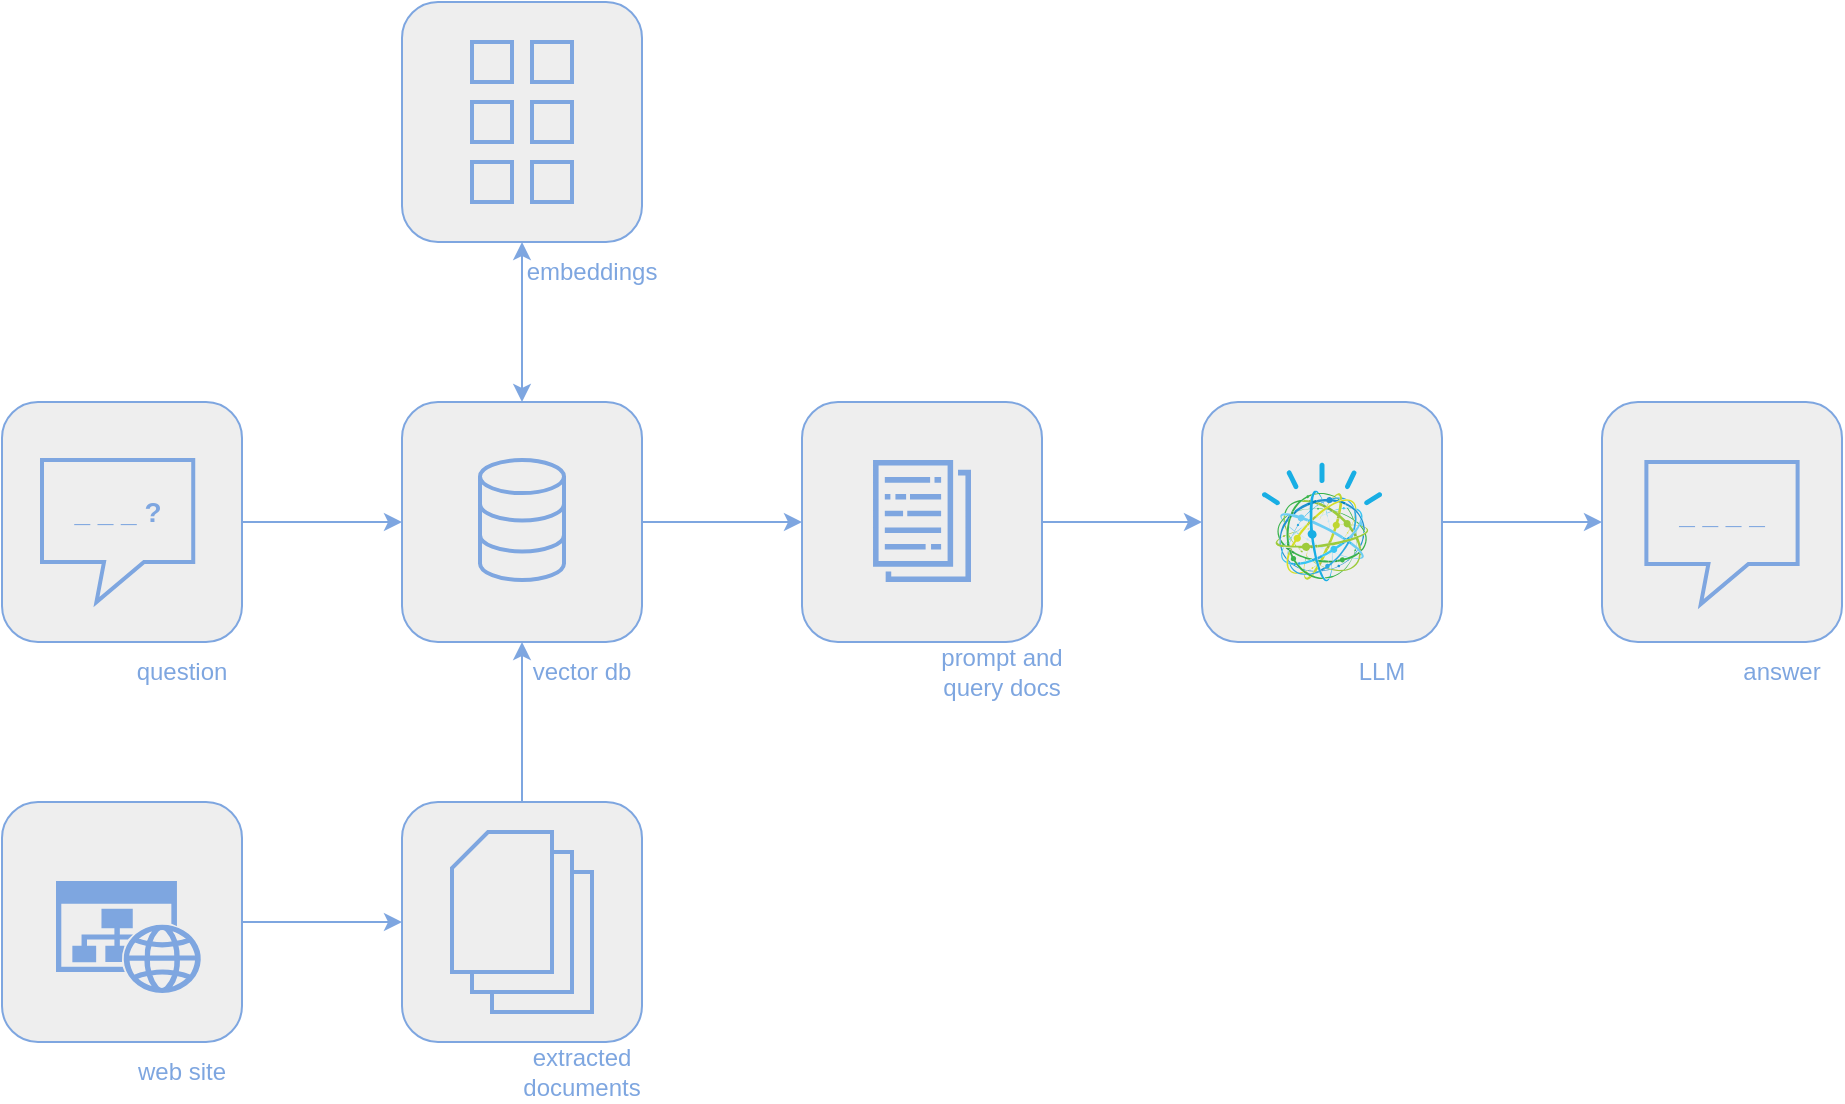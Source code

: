 <mxfile version="24.0.4" type="device">
  <diagram name="Page-1" id="rsx9GXTSGTZzH6Fpckrr">
    <mxGraphModel dx="378" dy="321" grid="1" gridSize="10" guides="1" tooltips="1" connect="1" arrows="1" fold="1" page="1" pageScale="1" pageWidth="827" pageHeight="1169" math="0" shadow="0">
      <root>
        <mxCell id="0" />
        <mxCell id="1" parent="0" />
        <mxCell id="IatQDoGB5REz5REVIrck-5" value="" style="rounded=1;whiteSpace=wrap;html=1;fillColor=#eeeeee;strokeColor=#7EA6E0;" vertex="1" parent="1">
          <mxGeometry x="320" y="440" width="120" height="120" as="geometry" />
        </mxCell>
        <mxCell id="IatQDoGB5REz5REVIrck-39" style="edgeStyle=orthogonalEdgeStyle;rounded=0;orthogonalLoop=1;jettySize=auto;html=1;entryX=0;entryY=0.5;entryDx=0;entryDy=0;strokeColor=#7EA6E0;" edge="1" parent="1" source="IatQDoGB5REz5REVIrck-29" target="IatQDoGB5REz5REVIrck-38">
          <mxGeometry relative="1" as="geometry" />
        </mxCell>
        <mxCell id="IatQDoGB5REz5REVIrck-29" value="" style="rounded=1;whiteSpace=wrap;html=1;fillColor=#eeeeee;strokeColor=#7EA6E0;" vertex="1" parent="1">
          <mxGeometry x="720" y="240" width="120" height="120" as="geometry" />
        </mxCell>
        <mxCell id="IatQDoGB5REz5REVIrck-11" style="edgeStyle=orthogonalEdgeStyle;rounded=0;orthogonalLoop=1;jettySize=auto;html=1;strokeColor=#7EA6E0;" edge="1" parent="1" source="IatQDoGB5REz5REVIrck-10" target="IatQDoGB5REz5REVIrck-5">
          <mxGeometry relative="1" as="geometry" />
        </mxCell>
        <mxCell id="IatQDoGB5REz5REVIrck-10" value="" style="rounded=1;whiteSpace=wrap;html=1;fillColor=#eeeeee;strokeColor=#7EA6E0;" vertex="1" parent="1">
          <mxGeometry x="120" y="440" width="120" height="120" as="geometry" />
        </mxCell>
        <mxCell id="IatQDoGB5REz5REVIrck-7" style="edgeStyle=orthogonalEdgeStyle;rounded=0;orthogonalLoop=1;jettySize=auto;html=1;entryX=0;entryY=0.5;entryDx=0;entryDy=0;strokeColor=#7EA6E0;" edge="1" parent="1" source="IatQDoGB5REz5REVIrck-1" target="IatQDoGB5REz5REVIrck-3">
          <mxGeometry relative="1" as="geometry" />
        </mxCell>
        <mxCell id="IatQDoGB5REz5REVIrck-1" value="" style="rounded=1;whiteSpace=wrap;html=1;fillColor=#eeeeee;strokeColor=#7EA6E0;" vertex="1" parent="1">
          <mxGeometry x="120" y="240" width="120" height="120" as="geometry" />
        </mxCell>
        <mxCell id="IatQDoGB5REz5REVIrck-22" style="edgeStyle=orthogonalEdgeStyle;rounded=0;orthogonalLoop=1;jettySize=auto;html=1;strokeColor=#7EA6E0;" edge="1" parent="1" source="IatQDoGB5REz5REVIrck-3" target="IatQDoGB5REz5REVIrck-21">
          <mxGeometry relative="1" as="geometry" />
        </mxCell>
        <mxCell id="IatQDoGB5REz5REVIrck-3" value="" style="rounded=1;whiteSpace=wrap;html=1;fillColor=#eeeeee;strokeColor=#7EA6E0;" vertex="1" parent="1">
          <mxGeometry x="320" y="240" width="120" height="120" as="geometry" />
        </mxCell>
        <mxCell id="IatQDoGB5REz5REVIrck-4" value="" style="html=1;verticalLabelPosition=bottom;align=center;labelBackgroundColor=#ffffff;verticalAlign=top;strokeWidth=2;strokeColor=#7EA6E0;shadow=0;dashed=0;shape=mxgraph.ios7.icons.data;fillColor=none;" vertex="1" parent="1">
          <mxGeometry x="359" y="269" width="42" height="60" as="geometry" />
        </mxCell>
        <mxCell id="IatQDoGB5REz5REVIrck-6" style="edgeStyle=orthogonalEdgeStyle;rounded=0;orthogonalLoop=1;jettySize=auto;html=1;entryX=0.5;entryY=1;entryDx=0;entryDy=0;strokeColor=#7EA6E0;" edge="1" parent="1" source="IatQDoGB5REz5REVIrck-5" target="IatQDoGB5REz5REVIrck-3">
          <mxGeometry relative="1" as="geometry" />
        </mxCell>
        <mxCell id="IatQDoGB5REz5REVIrck-9" value="" style="verticalLabelPosition=bottom;html=1;verticalAlign=top;align=center;strokeColor=#7EA6E0;fillColor=#7EA6E0;shape=mxgraph.azure.website_generic;pointerEvents=1;" vertex="1" parent="1">
          <mxGeometry x="147.5" y="480" width="72.5" height="55" as="geometry" />
        </mxCell>
        <mxCell id="IatQDoGB5REz5REVIrck-13" style="edgeStyle=orthogonalEdgeStyle;rounded=0;orthogonalLoop=1;jettySize=auto;html=1;startArrow=classic;startFill=1;strokeColor=#7EA6E0;" edge="1" parent="1" source="IatQDoGB5REz5REVIrck-12" target="IatQDoGB5REz5REVIrck-3">
          <mxGeometry relative="1" as="geometry" />
        </mxCell>
        <mxCell id="IatQDoGB5REz5REVIrck-12" value="" style="rounded=1;whiteSpace=wrap;html=1;fillColor=#eeeeee;strokeColor=#7EA6E0;" vertex="1" parent="1">
          <mxGeometry x="320" y="40" width="120" height="120" as="geometry" />
        </mxCell>
        <mxCell id="IatQDoGB5REz5REVIrck-20" value="" style="group;strokeColor=none;container=0;" vertex="1" connectable="0" parent="1">
          <mxGeometry x="355" y="60" width="50" height="80" as="geometry" />
        </mxCell>
        <mxCell id="IatQDoGB5REz5REVIrck-30" style="edgeStyle=orthogonalEdgeStyle;rounded=0;orthogonalLoop=1;jettySize=auto;html=1;entryX=0;entryY=0.5;entryDx=0;entryDy=0;strokeColor=#7EA6E0;" edge="1" parent="1" source="IatQDoGB5REz5REVIrck-21" target="IatQDoGB5REz5REVIrck-29">
          <mxGeometry relative="1" as="geometry" />
        </mxCell>
        <mxCell id="IatQDoGB5REz5REVIrck-21" value="" style="rounded=1;whiteSpace=wrap;html=1;fillColor=#eeeeee;strokeColor=#7EA6E0;" vertex="1" parent="1">
          <mxGeometry x="520" y="240" width="120" height="120" as="geometry" />
        </mxCell>
        <mxCell id="IatQDoGB5REz5REVIrck-26" value="" style="sketch=0;outlineConnect=0;fontColor=#232F3E;gradientColor=none;fillColor=#7EA6E0;strokeColor=#7EA6E0;dashed=0;verticalLabelPosition=bottom;verticalAlign=top;align=center;html=1;fontSize=12;fontStyle=0;aspect=fixed;pointerEvents=1;shape=mxgraph.aws4.data_set;" vertex="1" parent="1">
          <mxGeometry x="555.37" y="269" width="49.27" height="61" as="geometry" />
        </mxCell>
        <mxCell id="IatQDoGB5REz5REVIrck-28" value="" style="image;aspect=fixed;perimeter=ellipsePerimeter;html=1;align=center;shadow=0;dashed=0;fontColor=#4277BB;labelBackgroundColor=default;fontSize=12;spacingTop=3;image=img/lib/ibm/miscellaneous/cognitive_services.svg;strokeColor=#7EA6E0;" vertex="1" parent="1">
          <mxGeometry x="750" y="270" width="60" height="60" as="geometry" />
        </mxCell>
        <mxCell id="IatQDoGB5REz5REVIrck-34" value="" style="group;strokeColor=none;" vertex="1" connectable="0" parent="1">
          <mxGeometry x="345" y="455" width="70" height="90" as="geometry" />
        </mxCell>
        <mxCell id="IatQDoGB5REz5REVIrck-32" value="" style="shape=card;whiteSpace=wrap;html=1;size=18;fillColor=#eeeeee;strokeColor=#7EA6E0;strokeWidth=2;" vertex="1" parent="IatQDoGB5REz5REVIrck-34">
          <mxGeometry x="20" y="20" width="50" height="70" as="geometry" />
        </mxCell>
        <mxCell id="IatQDoGB5REz5REVIrck-31" value="" style="shape=card;whiteSpace=wrap;html=1;size=18;fillColor=#eeeeee;strokeColor=#7EA6E0;strokeWidth=2;" vertex="1" parent="IatQDoGB5REz5REVIrck-34">
          <mxGeometry x="10" y="10" width="50" height="70" as="geometry" />
        </mxCell>
        <mxCell id="IatQDoGB5REz5REVIrck-33" value="" style="shape=card;whiteSpace=wrap;html=1;size=18;fillColor=#eeeeee;strokeColor=#7EA6E0;strokeWidth=2;" vertex="1" parent="IatQDoGB5REz5REVIrck-34">
          <mxGeometry width="50" height="70" as="geometry" />
        </mxCell>
        <mxCell id="IatQDoGB5REz5REVIrck-35" value="&lt;font color=&quot;#7ea6e0&quot; style=&quot;font-size: 14px;&quot;&gt;&lt;b&gt;_ _ _ ?&lt;/b&gt;&lt;/font&gt;" style="shape=callout;whiteSpace=wrap;html=1;perimeter=calloutPerimeter;position2=0.36;fillColor=none;strokeWidth=2;strokeColor=#7EA6E0;size=20;position=0.41;" vertex="1" parent="1">
          <mxGeometry x="140" y="269" width="75.62" height="71" as="geometry" />
        </mxCell>
        <mxCell id="IatQDoGB5REz5REVIrck-38" value="" style="rounded=1;whiteSpace=wrap;html=1;fillColor=#eeeeee;strokeColor=#7EA6E0;" vertex="1" parent="1">
          <mxGeometry x="920" y="240" width="120" height="120" as="geometry" />
        </mxCell>
        <mxCell id="IatQDoGB5REz5REVIrck-37" value="&lt;font color=&quot;#7ea6e0&quot; style=&quot;font-size: 14px;&quot;&gt;&lt;b&gt;_ _ _ _&lt;/b&gt;&lt;/font&gt;" style="shape=callout;whiteSpace=wrap;html=1;perimeter=calloutPerimeter;position2=0.36;fillColor=none;strokeWidth=2;strokeColor=#7EA6E0;size=20;position=0.41;" vertex="1" parent="1">
          <mxGeometry x="942.19" y="270" width="75.62" height="71" as="geometry" />
        </mxCell>
        <mxCell id="IatQDoGB5REz5REVIrck-14" value="" style="whiteSpace=wrap;html=1;aspect=fixed;fillColor=none;strokeWidth=2;strokeColor=#7EA6E0;container=0;" vertex="1" parent="1">
          <mxGeometry x="355" y="60" width="20" height="20" as="geometry" />
        </mxCell>
        <mxCell id="IatQDoGB5REz5REVIrck-15" value="" style="whiteSpace=wrap;html=1;aspect=fixed;fillColor=none;strokeWidth=2;strokeColor=#7EA6E0;container=0;" vertex="1" parent="1">
          <mxGeometry x="355" y="90" width="20" height="20" as="geometry" />
        </mxCell>
        <mxCell id="IatQDoGB5REz5REVIrck-16" value="" style="whiteSpace=wrap;html=1;aspect=fixed;fillColor=none;strokeWidth=2;strokeColor=#7EA6E0;container=0;" vertex="1" parent="1">
          <mxGeometry x="355" y="120" width="20" height="20" as="geometry" />
        </mxCell>
        <mxCell id="IatQDoGB5REz5REVIrck-17" value="" style="whiteSpace=wrap;html=1;aspect=fixed;fillColor=none;strokeWidth=2;strokeColor=#7EA6E0;container=0;" vertex="1" parent="1">
          <mxGeometry x="385" y="60" width="20" height="20" as="geometry" />
        </mxCell>
        <mxCell id="IatQDoGB5REz5REVIrck-18" value="" style="whiteSpace=wrap;html=1;aspect=fixed;fillColor=none;strokeWidth=2;strokeColor=#7EA6E0;container=0;" vertex="1" parent="1">
          <mxGeometry x="385" y="90" width="20" height="20" as="geometry" />
        </mxCell>
        <mxCell id="IatQDoGB5REz5REVIrck-19" value="" style="whiteSpace=wrap;html=1;aspect=fixed;fillColor=none;strokeWidth=2;strokeColor=#7EA6E0;container=0;" vertex="1" parent="1">
          <mxGeometry x="385" y="120" width="20" height="20" as="geometry" />
        </mxCell>
        <mxCell id="IatQDoGB5REz5REVIrck-40" value="&lt;font color=&quot;#7ea6e0&quot;&gt;question&lt;/font&gt;" style="text;html=1;align=center;verticalAlign=middle;whiteSpace=wrap;rounded=0;" vertex="1" parent="1">
          <mxGeometry x="180" y="360" width="60" height="30" as="geometry" />
        </mxCell>
        <mxCell id="IatQDoGB5REz5REVIrck-41" value="&lt;font color=&quot;#7ea6e0&quot;&gt;web site&lt;/font&gt;" style="text;html=1;align=center;verticalAlign=middle;whiteSpace=wrap;rounded=0;" vertex="1" parent="1">
          <mxGeometry x="180" y="560" width="60" height="30" as="geometry" />
        </mxCell>
        <mxCell id="IatQDoGB5REz5REVIrck-42" value="&lt;font color=&quot;#7ea6e0&quot;&gt;extracted documents&lt;/font&gt;" style="text;html=1;align=center;verticalAlign=middle;whiteSpace=wrap;rounded=0;" vertex="1" parent="1">
          <mxGeometry x="380" y="560" width="60" height="30" as="geometry" />
        </mxCell>
        <mxCell id="IatQDoGB5REz5REVIrck-43" value="&lt;font color=&quot;#7ea6e0&quot;&gt;embeddings&lt;/font&gt;" style="text;html=1;align=center;verticalAlign=middle;whiteSpace=wrap;rounded=0;" vertex="1" parent="1">
          <mxGeometry x="385" y="160" width="60" height="30" as="geometry" />
        </mxCell>
        <mxCell id="IatQDoGB5REz5REVIrck-44" value="&lt;font color=&quot;#7ea6e0&quot;&gt;vector db&lt;/font&gt;" style="text;html=1;align=center;verticalAlign=middle;whiteSpace=wrap;rounded=0;" vertex="1" parent="1">
          <mxGeometry x="380" y="360" width="60" height="30" as="geometry" />
        </mxCell>
        <mxCell id="IatQDoGB5REz5REVIrck-45" value="&lt;font color=&quot;#7ea6e0&quot;&gt;prompt and query docs&lt;/font&gt;" style="text;html=1;align=center;verticalAlign=middle;whiteSpace=wrap;rounded=0;" vertex="1" parent="1">
          <mxGeometry x="580" y="360" width="80" height="30" as="geometry" />
        </mxCell>
        <mxCell id="IatQDoGB5REz5REVIrck-46" value="&lt;font color=&quot;#7ea6e0&quot;&gt;LLM&lt;/font&gt;" style="text;html=1;align=center;verticalAlign=middle;whiteSpace=wrap;rounded=0;" vertex="1" parent="1">
          <mxGeometry x="780" y="360" width="60" height="30" as="geometry" />
        </mxCell>
        <mxCell id="IatQDoGB5REz5REVIrck-47" value="&lt;font color=&quot;#7ea6e0&quot;&gt;answer&lt;/font&gt;" style="text;html=1;align=center;verticalAlign=middle;whiteSpace=wrap;rounded=0;" vertex="1" parent="1">
          <mxGeometry x="980" y="360" width="60" height="30" as="geometry" />
        </mxCell>
      </root>
    </mxGraphModel>
  </diagram>
</mxfile>
